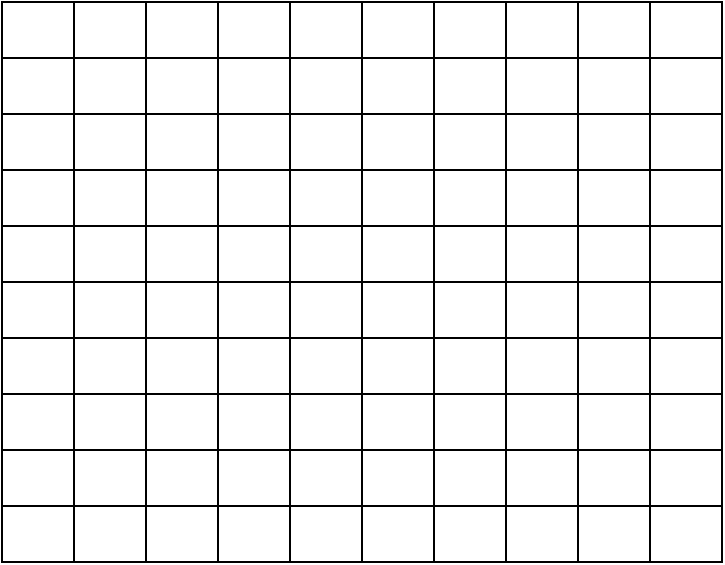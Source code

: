 <mxfile version="22.1.2" type="github">
  <diagram name="Страница — 1" id="kmeITi0ijy-9kRvaVtel">
    <mxGraphModel dx="956" dy="946" grid="1" gridSize="10" guides="1" tooltips="1" connect="1" arrows="1" fold="1" page="0" pageScale="1" pageWidth="827" pageHeight="1169" math="0" shadow="0">
      <root>
        <mxCell id="0" />
        <mxCell id="1" parent="0" />
        <mxCell id="2hiuAOLTdW-VBoG8UOYG-3" value="" style="childLayout=tableLayout;recursiveResize=0;shadow=0;fillColor=none;" vertex="1" parent="1">
          <mxGeometry x="80" y="-360" width="360" height="280" as="geometry" />
        </mxCell>
        <mxCell id="2hiuAOLTdW-VBoG8UOYG-4" value="" style="shape=tableRow;horizontal=0;startSize=0;swimlaneHead=0;swimlaneBody=0;top=0;left=0;bottom=0;right=0;dropTarget=0;collapsible=0;recursiveResize=0;expand=0;fontStyle=0;fillColor=none;strokeColor=inherit;" vertex="1" parent="2hiuAOLTdW-VBoG8UOYG-3">
          <mxGeometry width="360" height="28" as="geometry" />
        </mxCell>
        <mxCell id="2hiuAOLTdW-VBoG8UOYG-34" style="connectable=0;recursiveResize=0;strokeColor=inherit;fillColor=none;align=center;whiteSpace=wrap;html=1;" vertex="1" parent="2hiuAOLTdW-VBoG8UOYG-4">
          <mxGeometry width="36" height="28" as="geometry">
            <mxRectangle width="36" height="28" as="alternateBounds" />
          </mxGeometry>
        </mxCell>
        <mxCell id="2hiuAOLTdW-VBoG8UOYG-31" style="connectable=0;recursiveResize=0;strokeColor=inherit;fillColor=none;align=center;whiteSpace=wrap;html=1;" vertex="1" parent="2hiuAOLTdW-VBoG8UOYG-4">
          <mxGeometry x="36" width="36" height="28" as="geometry">
            <mxRectangle width="36" height="28" as="alternateBounds" />
          </mxGeometry>
        </mxCell>
        <mxCell id="2hiuAOLTdW-VBoG8UOYG-28" style="connectable=0;recursiveResize=0;strokeColor=inherit;fillColor=none;align=center;whiteSpace=wrap;html=1;" vertex="1" parent="2hiuAOLTdW-VBoG8UOYG-4">
          <mxGeometry x="72" width="36" height="28" as="geometry">
            <mxRectangle width="36" height="28" as="alternateBounds" />
          </mxGeometry>
        </mxCell>
        <mxCell id="2hiuAOLTdW-VBoG8UOYG-25" style="connectable=0;recursiveResize=0;strokeColor=inherit;fillColor=none;align=center;whiteSpace=wrap;html=1;" vertex="1" parent="2hiuAOLTdW-VBoG8UOYG-4">
          <mxGeometry x="108" width="36" height="28" as="geometry">
            <mxRectangle width="36" height="28" as="alternateBounds" />
          </mxGeometry>
        </mxCell>
        <mxCell id="2hiuAOLTdW-VBoG8UOYG-22" style="connectable=0;recursiveResize=0;strokeColor=inherit;fillColor=none;align=center;whiteSpace=wrap;html=1;" vertex="1" parent="2hiuAOLTdW-VBoG8UOYG-4">
          <mxGeometry x="144" width="36" height="28" as="geometry">
            <mxRectangle width="36" height="28" as="alternateBounds" />
          </mxGeometry>
        </mxCell>
        <mxCell id="2hiuAOLTdW-VBoG8UOYG-19" style="connectable=0;recursiveResize=0;strokeColor=inherit;fillColor=none;align=center;whiteSpace=wrap;html=1;" vertex="1" parent="2hiuAOLTdW-VBoG8UOYG-4">
          <mxGeometry x="180" width="36" height="28" as="geometry">
            <mxRectangle width="36" height="28" as="alternateBounds" />
          </mxGeometry>
        </mxCell>
        <mxCell id="2hiuAOLTdW-VBoG8UOYG-16" style="connectable=0;recursiveResize=0;strokeColor=inherit;fillColor=none;align=center;whiteSpace=wrap;html=1;" vertex="1" parent="2hiuAOLTdW-VBoG8UOYG-4">
          <mxGeometry x="216" width="36" height="28" as="geometry">
            <mxRectangle width="36" height="28" as="alternateBounds" />
          </mxGeometry>
        </mxCell>
        <mxCell id="2hiuAOLTdW-VBoG8UOYG-5" value="" style="connectable=0;recursiveResize=0;strokeColor=inherit;fillColor=none;align=center;whiteSpace=wrap;html=1;" vertex="1" parent="2hiuAOLTdW-VBoG8UOYG-4">
          <mxGeometry x="252" width="36" height="28" as="geometry">
            <mxRectangle width="36" height="28" as="alternateBounds" />
          </mxGeometry>
        </mxCell>
        <mxCell id="2hiuAOLTdW-VBoG8UOYG-6" value="" style="connectable=0;recursiveResize=0;strokeColor=inherit;fillColor=none;align=center;whiteSpace=wrap;html=1;" vertex="1" parent="2hiuAOLTdW-VBoG8UOYG-4">
          <mxGeometry x="288" width="36" height="28" as="geometry">
            <mxRectangle width="36" height="28" as="alternateBounds" />
          </mxGeometry>
        </mxCell>
        <mxCell id="2hiuAOLTdW-VBoG8UOYG-7" value="" style="connectable=0;recursiveResize=0;strokeColor=inherit;fillColor=none;align=center;whiteSpace=wrap;html=1;" vertex="1" parent="2hiuAOLTdW-VBoG8UOYG-4">
          <mxGeometry x="324" width="36" height="28" as="geometry">
            <mxRectangle width="36" height="28" as="alternateBounds" />
          </mxGeometry>
        </mxCell>
        <mxCell id="2hiuAOLTdW-VBoG8UOYG-8" style="shape=tableRow;horizontal=0;startSize=0;swimlaneHead=0;swimlaneBody=0;top=0;left=0;bottom=0;right=0;dropTarget=0;collapsible=0;recursiveResize=0;expand=0;fontStyle=0;fillColor=none;strokeColor=inherit;" vertex="1" parent="2hiuAOLTdW-VBoG8UOYG-3">
          <mxGeometry y="28" width="360" height="28" as="geometry" />
        </mxCell>
        <mxCell id="2hiuAOLTdW-VBoG8UOYG-35" style="connectable=0;recursiveResize=0;strokeColor=inherit;fillColor=none;align=center;whiteSpace=wrap;html=1;" vertex="1" parent="2hiuAOLTdW-VBoG8UOYG-8">
          <mxGeometry width="36" height="28" as="geometry">
            <mxRectangle width="36" height="28" as="alternateBounds" />
          </mxGeometry>
        </mxCell>
        <mxCell id="2hiuAOLTdW-VBoG8UOYG-32" style="connectable=0;recursiveResize=0;strokeColor=inherit;fillColor=none;align=center;whiteSpace=wrap;html=1;" vertex="1" parent="2hiuAOLTdW-VBoG8UOYG-8">
          <mxGeometry x="36" width="36" height="28" as="geometry">
            <mxRectangle width="36" height="28" as="alternateBounds" />
          </mxGeometry>
        </mxCell>
        <mxCell id="2hiuAOLTdW-VBoG8UOYG-29" style="connectable=0;recursiveResize=0;strokeColor=inherit;fillColor=none;align=center;whiteSpace=wrap;html=1;" vertex="1" parent="2hiuAOLTdW-VBoG8UOYG-8">
          <mxGeometry x="72" width="36" height="28" as="geometry">
            <mxRectangle width="36" height="28" as="alternateBounds" />
          </mxGeometry>
        </mxCell>
        <mxCell id="2hiuAOLTdW-VBoG8UOYG-26" style="connectable=0;recursiveResize=0;strokeColor=inherit;fillColor=none;align=center;whiteSpace=wrap;html=1;" vertex="1" parent="2hiuAOLTdW-VBoG8UOYG-8">
          <mxGeometry x="108" width="36" height="28" as="geometry">
            <mxRectangle width="36" height="28" as="alternateBounds" />
          </mxGeometry>
        </mxCell>
        <mxCell id="2hiuAOLTdW-VBoG8UOYG-23" style="connectable=0;recursiveResize=0;strokeColor=inherit;fillColor=none;align=center;whiteSpace=wrap;html=1;" vertex="1" parent="2hiuAOLTdW-VBoG8UOYG-8">
          <mxGeometry x="144" width="36" height="28" as="geometry">
            <mxRectangle width="36" height="28" as="alternateBounds" />
          </mxGeometry>
        </mxCell>
        <mxCell id="2hiuAOLTdW-VBoG8UOYG-20" style="connectable=0;recursiveResize=0;strokeColor=inherit;fillColor=none;align=center;whiteSpace=wrap;html=1;" vertex="1" parent="2hiuAOLTdW-VBoG8UOYG-8">
          <mxGeometry x="180" width="36" height="28" as="geometry">
            <mxRectangle width="36" height="28" as="alternateBounds" />
          </mxGeometry>
        </mxCell>
        <mxCell id="2hiuAOLTdW-VBoG8UOYG-17" style="connectable=0;recursiveResize=0;strokeColor=inherit;fillColor=none;align=center;whiteSpace=wrap;html=1;" vertex="1" parent="2hiuAOLTdW-VBoG8UOYG-8">
          <mxGeometry x="216" width="36" height="28" as="geometry">
            <mxRectangle width="36" height="28" as="alternateBounds" />
          </mxGeometry>
        </mxCell>
        <mxCell id="2hiuAOLTdW-VBoG8UOYG-9" value="" style="connectable=0;recursiveResize=0;strokeColor=inherit;fillColor=none;align=center;whiteSpace=wrap;html=1;" vertex="1" parent="2hiuAOLTdW-VBoG8UOYG-8">
          <mxGeometry x="252" width="36" height="28" as="geometry">
            <mxRectangle width="36" height="28" as="alternateBounds" />
          </mxGeometry>
        </mxCell>
        <mxCell id="2hiuAOLTdW-VBoG8UOYG-10" value="" style="connectable=0;recursiveResize=0;strokeColor=inherit;fillColor=none;align=center;whiteSpace=wrap;html=1;" vertex="1" parent="2hiuAOLTdW-VBoG8UOYG-8">
          <mxGeometry x="288" width="36" height="28" as="geometry">
            <mxRectangle width="36" height="28" as="alternateBounds" />
          </mxGeometry>
        </mxCell>
        <mxCell id="2hiuAOLTdW-VBoG8UOYG-11" value="" style="connectable=0;recursiveResize=0;strokeColor=inherit;fillColor=none;align=center;whiteSpace=wrap;html=1;" vertex="1" parent="2hiuAOLTdW-VBoG8UOYG-8">
          <mxGeometry x="324" width="36" height="28" as="geometry">
            <mxRectangle width="36" height="28" as="alternateBounds" />
          </mxGeometry>
        </mxCell>
        <mxCell id="2hiuAOLTdW-VBoG8UOYG-12" style="shape=tableRow;horizontal=0;startSize=0;swimlaneHead=0;swimlaneBody=0;top=0;left=0;bottom=0;right=0;dropTarget=0;collapsible=0;recursiveResize=0;expand=0;fontStyle=0;fillColor=none;strokeColor=inherit;" vertex="1" parent="2hiuAOLTdW-VBoG8UOYG-3">
          <mxGeometry y="56" width="360" height="28" as="geometry" />
        </mxCell>
        <mxCell id="2hiuAOLTdW-VBoG8UOYG-36" style="connectable=0;recursiveResize=0;strokeColor=inherit;fillColor=none;align=center;whiteSpace=wrap;html=1;" vertex="1" parent="2hiuAOLTdW-VBoG8UOYG-12">
          <mxGeometry width="36" height="28" as="geometry">
            <mxRectangle width="36" height="28" as="alternateBounds" />
          </mxGeometry>
        </mxCell>
        <mxCell id="2hiuAOLTdW-VBoG8UOYG-33" style="connectable=0;recursiveResize=0;strokeColor=inherit;fillColor=none;align=center;whiteSpace=wrap;html=1;" vertex="1" parent="2hiuAOLTdW-VBoG8UOYG-12">
          <mxGeometry x="36" width="36" height="28" as="geometry">
            <mxRectangle width="36" height="28" as="alternateBounds" />
          </mxGeometry>
        </mxCell>
        <mxCell id="2hiuAOLTdW-VBoG8UOYG-30" style="connectable=0;recursiveResize=0;strokeColor=inherit;fillColor=none;align=center;whiteSpace=wrap;html=1;" vertex="1" parent="2hiuAOLTdW-VBoG8UOYG-12">
          <mxGeometry x="72" width="36" height="28" as="geometry">
            <mxRectangle width="36" height="28" as="alternateBounds" />
          </mxGeometry>
        </mxCell>
        <mxCell id="2hiuAOLTdW-VBoG8UOYG-27" style="connectable=0;recursiveResize=0;strokeColor=inherit;fillColor=none;align=center;whiteSpace=wrap;html=1;" vertex="1" parent="2hiuAOLTdW-VBoG8UOYG-12">
          <mxGeometry x="108" width="36" height="28" as="geometry">
            <mxRectangle width="36" height="28" as="alternateBounds" />
          </mxGeometry>
        </mxCell>
        <mxCell id="2hiuAOLTdW-VBoG8UOYG-24" style="connectable=0;recursiveResize=0;strokeColor=inherit;fillColor=none;align=center;whiteSpace=wrap;html=1;" vertex="1" parent="2hiuAOLTdW-VBoG8UOYG-12">
          <mxGeometry x="144" width="36" height="28" as="geometry">
            <mxRectangle width="36" height="28" as="alternateBounds" />
          </mxGeometry>
        </mxCell>
        <mxCell id="2hiuAOLTdW-VBoG8UOYG-21" style="connectable=0;recursiveResize=0;strokeColor=inherit;fillColor=none;align=center;whiteSpace=wrap;html=1;" vertex="1" parent="2hiuAOLTdW-VBoG8UOYG-12">
          <mxGeometry x="180" width="36" height="28" as="geometry">
            <mxRectangle width="36" height="28" as="alternateBounds" />
          </mxGeometry>
        </mxCell>
        <mxCell id="2hiuAOLTdW-VBoG8UOYG-18" style="connectable=0;recursiveResize=0;strokeColor=inherit;fillColor=none;align=center;whiteSpace=wrap;html=1;" vertex="1" parent="2hiuAOLTdW-VBoG8UOYG-12">
          <mxGeometry x="216" width="36" height="28" as="geometry">
            <mxRectangle width="36" height="28" as="alternateBounds" />
          </mxGeometry>
        </mxCell>
        <mxCell id="2hiuAOLTdW-VBoG8UOYG-13" value="" style="connectable=0;recursiveResize=0;strokeColor=inherit;fillColor=none;align=center;whiteSpace=wrap;html=1;" vertex="1" parent="2hiuAOLTdW-VBoG8UOYG-12">
          <mxGeometry x="252" width="36" height="28" as="geometry">
            <mxRectangle width="36" height="28" as="alternateBounds" />
          </mxGeometry>
        </mxCell>
        <mxCell id="2hiuAOLTdW-VBoG8UOYG-14" value="" style="connectable=0;recursiveResize=0;strokeColor=inherit;fillColor=none;align=center;whiteSpace=wrap;html=1;" vertex="1" parent="2hiuAOLTdW-VBoG8UOYG-12">
          <mxGeometry x="288" width="36" height="28" as="geometry">
            <mxRectangle width="36" height="28" as="alternateBounds" />
          </mxGeometry>
        </mxCell>
        <mxCell id="2hiuAOLTdW-VBoG8UOYG-15" value="" style="connectable=0;recursiveResize=0;strokeColor=inherit;fillColor=none;align=center;whiteSpace=wrap;html=1;" vertex="1" parent="2hiuAOLTdW-VBoG8UOYG-12">
          <mxGeometry x="324" width="36" height="28" as="geometry">
            <mxRectangle width="36" height="28" as="alternateBounds" />
          </mxGeometry>
        </mxCell>
        <mxCell id="2hiuAOLTdW-VBoG8UOYG-37" style="shape=tableRow;horizontal=0;startSize=0;swimlaneHead=0;swimlaneBody=0;top=0;left=0;bottom=0;right=0;dropTarget=0;collapsible=0;recursiveResize=0;expand=0;fontStyle=0;fillColor=none;strokeColor=inherit;" vertex="1" parent="2hiuAOLTdW-VBoG8UOYG-3">
          <mxGeometry y="84" width="360" height="28" as="geometry" />
        </mxCell>
        <mxCell id="2hiuAOLTdW-VBoG8UOYG-38" style="connectable=0;recursiveResize=0;strokeColor=inherit;fillColor=none;align=center;whiteSpace=wrap;html=1;" vertex="1" parent="2hiuAOLTdW-VBoG8UOYG-37">
          <mxGeometry width="36" height="28" as="geometry">
            <mxRectangle width="36" height="28" as="alternateBounds" />
          </mxGeometry>
        </mxCell>
        <mxCell id="2hiuAOLTdW-VBoG8UOYG-39" style="connectable=0;recursiveResize=0;strokeColor=inherit;fillColor=none;align=center;whiteSpace=wrap;html=1;" vertex="1" parent="2hiuAOLTdW-VBoG8UOYG-37">
          <mxGeometry x="36" width="36" height="28" as="geometry">
            <mxRectangle width="36" height="28" as="alternateBounds" />
          </mxGeometry>
        </mxCell>
        <mxCell id="2hiuAOLTdW-VBoG8UOYG-40" style="connectable=0;recursiveResize=0;strokeColor=inherit;fillColor=none;align=center;whiteSpace=wrap;html=1;" vertex="1" parent="2hiuAOLTdW-VBoG8UOYG-37">
          <mxGeometry x="72" width="36" height="28" as="geometry">
            <mxRectangle width="36" height="28" as="alternateBounds" />
          </mxGeometry>
        </mxCell>
        <mxCell id="2hiuAOLTdW-VBoG8UOYG-41" style="connectable=0;recursiveResize=0;strokeColor=inherit;fillColor=none;align=center;whiteSpace=wrap;html=1;" vertex="1" parent="2hiuAOLTdW-VBoG8UOYG-37">
          <mxGeometry x="108" width="36" height="28" as="geometry">
            <mxRectangle width="36" height="28" as="alternateBounds" />
          </mxGeometry>
        </mxCell>
        <mxCell id="2hiuAOLTdW-VBoG8UOYG-42" style="connectable=0;recursiveResize=0;strokeColor=inherit;fillColor=none;align=center;whiteSpace=wrap;html=1;" vertex="1" parent="2hiuAOLTdW-VBoG8UOYG-37">
          <mxGeometry x="144" width="36" height="28" as="geometry">
            <mxRectangle width="36" height="28" as="alternateBounds" />
          </mxGeometry>
        </mxCell>
        <mxCell id="2hiuAOLTdW-VBoG8UOYG-43" style="connectable=0;recursiveResize=0;strokeColor=inherit;fillColor=none;align=center;whiteSpace=wrap;html=1;" vertex="1" parent="2hiuAOLTdW-VBoG8UOYG-37">
          <mxGeometry x="180" width="36" height="28" as="geometry">
            <mxRectangle width="36" height="28" as="alternateBounds" />
          </mxGeometry>
        </mxCell>
        <mxCell id="2hiuAOLTdW-VBoG8UOYG-44" style="connectable=0;recursiveResize=0;strokeColor=inherit;fillColor=none;align=center;whiteSpace=wrap;html=1;" vertex="1" parent="2hiuAOLTdW-VBoG8UOYG-37">
          <mxGeometry x="216" width="36" height="28" as="geometry">
            <mxRectangle width="36" height="28" as="alternateBounds" />
          </mxGeometry>
        </mxCell>
        <mxCell id="2hiuAOLTdW-VBoG8UOYG-45" style="connectable=0;recursiveResize=0;strokeColor=inherit;fillColor=none;align=center;whiteSpace=wrap;html=1;" vertex="1" parent="2hiuAOLTdW-VBoG8UOYG-37">
          <mxGeometry x="252" width="36" height="28" as="geometry">
            <mxRectangle width="36" height="28" as="alternateBounds" />
          </mxGeometry>
        </mxCell>
        <mxCell id="2hiuAOLTdW-VBoG8UOYG-46" style="connectable=0;recursiveResize=0;strokeColor=inherit;fillColor=none;align=center;whiteSpace=wrap;html=1;" vertex="1" parent="2hiuAOLTdW-VBoG8UOYG-37">
          <mxGeometry x="288" width="36" height="28" as="geometry">
            <mxRectangle width="36" height="28" as="alternateBounds" />
          </mxGeometry>
        </mxCell>
        <mxCell id="2hiuAOLTdW-VBoG8UOYG-47" style="connectable=0;recursiveResize=0;strokeColor=inherit;fillColor=none;align=center;whiteSpace=wrap;html=1;" vertex="1" parent="2hiuAOLTdW-VBoG8UOYG-37">
          <mxGeometry x="324" width="36" height="28" as="geometry">
            <mxRectangle width="36" height="28" as="alternateBounds" />
          </mxGeometry>
        </mxCell>
        <mxCell id="2hiuAOLTdW-VBoG8UOYG-48" style="shape=tableRow;horizontal=0;startSize=0;swimlaneHead=0;swimlaneBody=0;top=0;left=0;bottom=0;right=0;dropTarget=0;collapsible=0;recursiveResize=0;expand=0;fontStyle=0;fillColor=none;strokeColor=inherit;" vertex="1" parent="2hiuAOLTdW-VBoG8UOYG-3">
          <mxGeometry y="112" width="360" height="28" as="geometry" />
        </mxCell>
        <mxCell id="2hiuAOLTdW-VBoG8UOYG-49" style="connectable=0;recursiveResize=0;strokeColor=inherit;fillColor=none;align=center;whiteSpace=wrap;html=1;" vertex="1" parent="2hiuAOLTdW-VBoG8UOYG-48">
          <mxGeometry width="36" height="28" as="geometry">
            <mxRectangle width="36" height="28" as="alternateBounds" />
          </mxGeometry>
        </mxCell>
        <mxCell id="2hiuAOLTdW-VBoG8UOYG-50" style="connectable=0;recursiveResize=0;strokeColor=inherit;fillColor=none;align=center;whiteSpace=wrap;html=1;" vertex="1" parent="2hiuAOLTdW-VBoG8UOYG-48">
          <mxGeometry x="36" width="36" height="28" as="geometry">
            <mxRectangle width="36" height="28" as="alternateBounds" />
          </mxGeometry>
        </mxCell>
        <mxCell id="2hiuAOLTdW-VBoG8UOYG-51" style="connectable=0;recursiveResize=0;strokeColor=inherit;fillColor=none;align=center;whiteSpace=wrap;html=1;" vertex="1" parent="2hiuAOLTdW-VBoG8UOYG-48">
          <mxGeometry x="72" width="36" height="28" as="geometry">
            <mxRectangle width="36" height="28" as="alternateBounds" />
          </mxGeometry>
        </mxCell>
        <mxCell id="2hiuAOLTdW-VBoG8UOYG-52" style="connectable=0;recursiveResize=0;strokeColor=inherit;fillColor=none;align=center;whiteSpace=wrap;html=1;" vertex="1" parent="2hiuAOLTdW-VBoG8UOYG-48">
          <mxGeometry x="108" width="36" height="28" as="geometry">
            <mxRectangle width="36" height="28" as="alternateBounds" />
          </mxGeometry>
        </mxCell>
        <mxCell id="2hiuAOLTdW-VBoG8UOYG-53" style="connectable=0;recursiveResize=0;strokeColor=inherit;fillColor=none;align=center;whiteSpace=wrap;html=1;" vertex="1" parent="2hiuAOLTdW-VBoG8UOYG-48">
          <mxGeometry x="144" width="36" height="28" as="geometry">
            <mxRectangle width="36" height="28" as="alternateBounds" />
          </mxGeometry>
        </mxCell>
        <mxCell id="2hiuAOLTdW-VBoG8UOYG-54" style="connectable=0;recursiveResize=0;strokeColor=inherit;fillColor=none;align=center;whiteSpace=wrap;html=1;" vertex="1" parent="2hiuAOLTdW-VBoG8UOYG-48">
          <mxGeometry x="180" width="36" height="28" as="geometry">
            <mxRectangle width="36" height="28" as="alternateBounds" />
          </mxGeometry>
        </mxCell>
        <mxCell id="2hiuAOLTdW-VBoG8UOYG-55" style="connectable=0;recursiveResize=0;strokeColor=inherit;fillColor=none;align=center;whiteSpace=wrap;html=1;" vertex="1" parent="2hiuAOLTdW-VBoG8UOYG-48">
          <mxGeometry x="216" width="36" height="28" as="geometry">
            <mxRectangle width="36" height="28" as="alternateBounds" />
          </mxGeometry>
        </mxCell>
        <mxCell id="2hiuAOLTdW-VBoG8UOYG-56" style="connectable=0;recursiveResize=0;strokeColor=inherit;fillColor=none;align=center;whiteSpace=wrap;html=1;" vertex="1" parent="2hiuAOLTdW-VBoG8UOYG-48">
          <mxGeometry x="252" width="36" height="28" as="geometry">
            <mxRectangle width="36" height="28" as="alternateBounds" />
          </mxGeometry>
        </mxCell>
        <mxCell id="2hiuAOLTdW-VBoG8UOYG-57" style="connectable=0;recursiveResize=0;strokeColor=inherit;fillColor=none;align=center;whiteSpace=wrap;html=1;" vertex="1" parent="2hiuAOLTdW-VBoG8UOYG-48">
          <mxGeometry x="288" width="36" height="28" as="geometry">
            <mxRectangle width="36" height="28" as="alternateBounds" />
          </mxGeometry>
        </mxCell>
        <mxCell id="2hiuAOLTdW-VBoG8UOYG-58" style="connectable=0;recursiveResize=0;strokeColor=inherit;fillColor=none;align=center;whiteSpace=wrap;html=1;" vertex="1" parent="2hiuAOLTdW-VBoG8UOYG-48">
          <mxGeometry x="324" width="36" height="28" as="geometry">
            <mxRectangle width="36" height="28" as="alternateBounds" />
          </mxGeometry>
        </mxCell>
        <mxCell id="2hiuAOLTdW-VBoG8UOYG-59" style="shape=tableRow;horizontal=0;startSize=0;swimlaneHead=0;swimlaneBody=0;top=0;left=0;bottom=0;right=0;dropTarget=0;collapsible=0;recursiveResize=0;expand=0;fontStyle=0;fillColor=none;strokeColor=inherit;" vertex="1" parent="2hiuAOLTdW-VBoG8UOYG-3">
          <mxGeometry y="140" width="360" height="28" as="geometry" />
        </mxCell>
        <mxCell id="2hiuAOLTdW-VBoG8UOYG-60" style="connectable=0;recursiveResize=0;strokeColor=inherit;fillColor=none;align=center;whiteSpace=wrap;html=1;" vertex="1" parent="2hiuAOLTdW-VBoG8UOYG-59">
          <mxGeometry width="36" height="28" as="geometry">
            <mxRectangle width="36" height="28" as="alternateBounds" />
          </mxGeometry>
        </mxCell>
        <mxCell id="2hiuAOLTdW-VBoG8UOYG-61" style="connectable=0;recursiveResize=0;strokeColor=inherit;fillColor=none;align=center;whiteSpace=wrap;html=1;" vertex="1" parent="2hiuAOLTdW-VBoG8UOYG-59">
          <mxGeometry x="36" width="36" height="28" as="geometry">
            <mxRectangle width="36" height="28" as="alternateBounds" />
          </mxGeometry>
        </mxCell>
        <mxCell id="2hiuAOLTdW-VBoG8UOYG-62" style="connectable=0;recursiveResize=0;strokeColor=inherit;fillColor=none;align=center;whiteSpace=wrap;html=1;" vertex="1" parent="2hiuAOLTdW-VBoG8UOYG-59">
          <mxGeometry x="72" width="36" height="28" as="geometry">
            <mxRectangle width="36" height="28" as="alternateBounds" />
          </mxGeometry>
        </mxCell>
        <mxCell id="2hiuAOLTdW-VBoG8UOYG-63" style="connectable=0;recursiveResize=0;strokeColor=inherit;fillColor=none;align=center;whiteSpace=wrap;html=1;" vertex="1" parent="2hiuAOLTdW-VBoG8UOYG-59">
          <mxGeometry x="108" width="36" height="28" as="geometry">
            <mxRectangle width="36" height="28" as="alternateBounds" />
          </mxGeometry>
        </mxCell>
        <mxCell id="2hiuAOLTdW-VBoG8UOYG-64" style="connectable=0;recursiveResize=0;strokeColor=inherit;fillColor=none;align=center;whiteSpace=wrap;html=1;" vertex="1" parent="2hiuAOLTdW-VBoG8UOYG-59">
          <mxGeometry x="144" width="36" height="28" as="geometry">
            <mxRectangle width="36" height="28" as="alternateBounds" />
          </mxGeometry>
        </mxCell>
        <mxCell id="2hiuAOLTdW-VBoG8UOYG-65" style="connectable=0;recursiveResize=0;strokeColor=inherit;fillColor=none;align=center;whiteSpace=wrap;html=1;" vertex="1" parent="2hiuAOLTdW-VBoG8UOYG-59">
          <mxGeometry x="180" width="36" height="28" as="geometry">
            <mxRectangle width="36" height="28" as="alternateBounds" />
          </mxGeometry>
        </mxCell>
        <mxCell id="2hiuAOLTdW-VBoG8UOYG-66" style="connectable=0;recursiveResize=0;strokeColor=inherit;fillColor=none;align=center;whiteSpace=wrap;html=1;" vertex="1" parent="2hiuAOLTdW-VBoG8UOYG-59">
          <mxGeometry x="216" width="36" height="28" as="geometry">
            <mxRectangle width="36" height="28" as="alternateBounds" />
          </mxGeometry>
        </mxCell>
        <mxCell id="2hiuAOLTdW-VBoG8UOYG-67" style="connectable=0;recursiveResize=0;strokeColor=inherit;fillColor=none;align=center;whiteSpace=wrap;html=1;" vertex="1" parent="2hiuAOLTdW-VBoG8UOYG-59">
          <mxGeometry x="252" width="36" height="28" as="geometry">
            <mxRectangle width="36" height="28" as="alternateBounds" />
          </mxGeometry>
        </mxCell>
        <mxCell id="2hiuAOLTdW-VBoG8UOYG-68" style="connectable=0;recursiveResize=0;strokeColor=inherit;fillColor=none;align=center;whiteSpace=wrap;html=1;" vertex="1" parent="2hiuAOLTdW-VBoG8UOYG-59">
          <mxGeometry x="288" width="36" height="28" as="geometry">
            <mxRectangle width="36" height="28" as="alternateBounds" />
          </mxGeometry>
        </mxCell>
        <mxCell id="2hiuAOLTdW-VBoG8UOYG-69" style="connectable=0;recursiveResize=0;strokeColor=inherit;fillColor=none;align=center;whiteSpace=wrap;html=1;" vertex="1" parent="2hiuAOLTdW-VBoG8UOYG-59">
          <mxGeometry x="324" width="36" height="28" as="geometry">
            <mxRectangle width="36" height="28" as="alternateBounds" />
          </mxGeometry>
        </mxCell>
        <mxCell id="2hiuAOLTdW-VBoG8UOYG-70" style="shape=tableRow;horizontal=0;startSize=0;swimlaneHead=0;swimlaneBody=0;top=0;left=0;bottom=0;right=0;dropTarget=0;collapsible=0;recursiveResize=0;expand=0;fontStyle=0;fillColor=none;strokeColor=inherit;" vertex="1" parent="2hiuAOLTdW-VBoG8UOYG-3">
          <mxGeometry y="168" width="360" height="28" as="geometry" />
        </mxCell>
        <mxCell id="2hiuAOLTdW-VBoG8UOYG-71" style="connectable=0;recursiveResize=0;strokeColor=inherit;fillColor=none;align=center;whiteSpace=wrap;html=1;" vertex="1" parent="2hiuAOLTdW-VBoG8UOYG-70">
          <mxGeometry width="36" height="28" as="geometry">
            <mxRectangle width="36" height="28" as="alternateBounds" />
          </mxGeometry>
        </mxCell>
        <mxCell id="2hiuAOLTdW-VBoG8UOYG-72" style="connectable=0;recursiveResize=0;strokeColor=inherit;fillColor=none;align=center;whiteSpace=wrap;html=1;" vertex="1" parent="2hiuAOLTdW-VBoG8UOYG-70">
          <mxGeometry x="36" width="36" height="28" as="geometry">
            <mxRectangle width="36" height="28" as="alternateBounds" />
          </mxGeometry>
        </mxCell>
        <mxCell id="2hiuAOLTdW-VBoG8UOYG-73" style="connectable=0;recursiveResize=0;strokeColor=inherit;fillColor=none;align=center;whiteSpace=wrap;html=1;" vertex="1" parent="2hiuAOLTdW-VBoG8UOYG-70">
          <mxGeometry x="72" width="36" height="28" as="geometry">
            <mxRectangle width="36" height="28" as="alternateBounds" />
          </mxGeometry>
        </mxCell>
        <mxCell id="2hiuAOLTdW-VBoG8UOYG-74" style="connectable=0;recursiveResize=0;strokeColor=inherit;fillColor=none;align=center;whiteSpace=wrap;html=1;" vertex="1" parent="2hiuAOLTdW-VBoG8UOYG-70">
          <mxGeometry x="108" width="36" height="28" as="geometry">
            <mxRectangle width="36" height="28" as="alternateBounds" />
          </mxGeometry>
        </mxCell>
        <mxCell id="2hiuAOLTdW-VBoG8UOYG-75" style="connectable=0;recursiveResize=0;strokeColor=inherit;fillColor=none;align=center;whiteSpace=wrap;html=1;" vertex="1" parent="2hiuAOLTdW-VBoG8UOYG-70">
          <mxGeometry x="144" width="36" height="28" as="geometry">
            <mxRectangle width="36" height="28" as="alternateBounds" />
          </mxGeometry>
        </mxCell>
        <mxCell id="2hiuAOLTdW-VBoG8UOYG-76" style="connectable=0;recursiveResize=0;strokeColor=inherit;fillColor=none;align=center;whiteSpace=wrap;html=1;" vertex="1" parent="2hiuAOLTdW-VBoG8UOYG-70">
          <mxGeometry x="180" width="36" height="28" as="geometry">
            <mxRectangle width="36" height="28" as="alternateBounds" />
          </mxGeometry>
        </mxCell>
        <mxCell id="2hiuAOLTdW-VBoG8UOYG-77" style="connectable=0;recursiveResize=0;strokeColor=inherit;fillColor=none;align=center;whiteSpace=wrap;html=1;" vertex="1" parent="2hiuAOLTdW-VBoG8UOYG-70">
          <mxGeometry x="216" width="36" height="28" as="geometry">
            <mxRectangle width="36" height="28" as="alternateBounds" />
          </mxGeometry>
        </mxCell>
        <mxCell id="2hiuAOLTdW-VBoG8UOYG-78" style="connectable=0;recursiveResize=0;strokeColor=inherit;fillColor=none;align=center;whiteSpace=wrap;html=1;" vertex="1" parent="2hiuAOLTdW-VBoG8UOYG-70">
          <mxGeometry x="252" width="36" height="28" as="geometry">
            <mxRectangle width="36" height="28" as="alternateBounds" />
          </mxGeometry>
        </mxCell>
        <mxCell id="2hiuAOLTdW-VBoG8UOYG-79" style="connectable=0;recursiveResize=0;strokeColor=inherit;fillColor=none;align=center;whiteSpace=wrap;html=1;" vertex="1" parent="2hiuAOLTdW-VBoG8UOYG-70">
          <mxGeometry x="288" width="36" height="28" as="geometry">
            <mxRectangle width="36" height="28" as="alternateBounds" />
          </mxGeometry>
        </mxCell>
        <mxCell id="2hiuAOLTdW-VBoG8UOYG-80" style="connectable=0;recursiveResize=0;strokeColor=inherit;fillColor=none;align=center;whiteSpace=wrap;html=1;" vertex="1" parent="2hiuAOLTdW-VBoG8UOYG-70">
          <mxGeometry x="324" width="36" height="28" as="geometry">
            <mxRectangle width="36" height="28" as="alternateBounds" />
          </mxGeometry>
        </mxCell>
        <mxCell id="2hiuAOLTdW-VBoG8UOYG-81" style="shape=tableRow;horizontal=0;startSize=0;swimlaneHead=0;swimlaneBody=0;top=0;left=0;bottom=0;right=0;dropTarget=0;collapsible=0;recursiveResize=0;expand=0;fontStyle=0;fillColor=none;strokeColor=inherit;" vertex="1" parent="2hiuAOLTdW-VBoG8UOYG-3">
          <mxGeometry y="196" width="360" height="28" as="geometry" />
        </mxCell>
        <mxCell id="2hiuAOLTdW-VBoG8UOYG-82" style="connectable=0;recursiveResize=0;strokeColor=inherit;fillColor=none;align=center;whiteSpace=wrap;html=1;" vertex="1" parent="2hiuAOLTdW-VBoG8UOYG-81">
          <mxGeometry width="36" height="28" as="geometry">
            <mxRectangle width="36" height="28" as="alternateBounds" />
          </mxGeometry>
        </mxCell>
        <mxCell id="2hiuAOLTdW-VBoG8UOYG-83" style="connectable=0;recursiveResize=0;strokeColor=inherit;fillColor=none;align=center;whiteSpace=wrap;html=1;" vertex="1" parent="2hiuAOLTdW-VBoG8UOYG-81">
          <mxGeometry x="36" width="36" height="28" as="geometry">
            <mxRectangle width="36" height="28" as="alternateBounds" />
          </mxGeometry>
        </mxCell>
        <mxCell id="2hiuAOLTdW-VBoG8UOYG-84" style="connectable=0;recursiveResize=0;strokeColor=inherit;fillColor=none;align=center;whiteSpace=wrap;html=1;" vertex="1" parent="2hiuAOLTdW-VBoG8UOYG-81">
          <mxGeometry x="72" width="36" height="28" as="geometry">
            <mxRectangle width="36" height="28" as="alternateBounds" />
          </mxGeometry>
        </mxCell>
        <mxCell id="2hiuAOLTdW-VBoG8UOYG-85" style="connectable=0;recursiveResize=0;strokeColor=inherit;fillColor=none;align=center;whiteSpace=wrap;html=1;" vertex="1" parent="2hiuAOLTdW-VBoG8UOYG-81">
          <mxGeometry x="108" width="36" height="28" as="geometry">
            <mxRectangle width="36" height="28" as="alternateBounds" />
          </mxGeometry>
        </mxCell>
        <mxCell id="2hiuAOLTdW-VBoG8UOYG-86" style="connectable=0;recursiveResize=0;strokeColor=inherit;fillColor=none;align=center;whiteSpace=wrap;html=1;" vertex="1" parent="2hiuAOLTdW-VBoG8UOYG-81">
          <mxGeometry x="144" width="36" height="28" as="geometry">
            <mxRectangle width="36" height="28" as="alternateBounds" />
          </mxGeometry>
        </mxCell>
        <mxCell id="2hiuAOLTdW-VBoG8UOYG-87" style="connectable=0;recursiveResize=0;strokeColor=inherit;fillColor=none;align=center;whiteSpace=wrap;html=1;" vertex="1" parent="2hiuAOLTdW-VBoG8UOYG-81">
          <mxGeometry x="180" width="36" height="28" as="geometry">
            <mxRectangle width="36" height="28" as="alternateBounds" />
          </mxGeometry>
        </mxCell>
        <mxCell id="2hiuAOLTdW-VBoG8UOYG-88" style="connectable=0;recursiveResize=0;strokeColor=inherit;fillColor=none;align=center;whiteSpace=wrap;html=1;" vertex="1" parent="2hiuAOLTdW-VBoG8UOYG-81">
          <mxGeometry x="216" width="36" height="28" as="geometry">
            <mxRectangle width="36" height="28" as="alternateBounds" />
          </mxGeometry>
        </mxCell>
        <mxCell id="2hiuAOLTdW-VBoG8UOYG-89" style="connectable=0;recursiveResize=0;strokeColor=inherit;fillColor=none;align=center;whiteSpace=wrap;html=1;" vertex="1" parent="2hiuAOLTdW-VBoG8UOYG-81">
          <mxGeometry x="252" width="36" height="28" as="geometry">
            <mxRectangle width="36" height="28" as="alternateBounds" />
          </mxGeometry>
        </mxCell>
        <mxCell id="2hiuAOLTdW-VBoG8UOYG-90" style="connectable=0;recursiveResize=0;strokeColor=inherit;fillColor=none;align=center;whiteSpace=wrap;html=1;" vertex="1" parent="2hiuAOLTdW-VBoG8UOYG-81">
          <mxGeometry x="288" width="36" height="28" as="geometry">
            <mxRectangle width="36" height="28" as="alternateBounds" />
          </mxGeometry>
        </mxCell>
        <mxCell id="2hiuAOLTdW-VBoG8UOYG-91" style="connectable=0;recursiveResize=0;strokeColor=inherit;fillColor=none;align=center;whiteSpace=wrap;html=1;" vertex="1" parent="2hiuAOLTdW-VBoG8UOYG-81">
          <mxGeometry x="324" width="36" height="28" as="geometry">
            <mxRectangle width="36" height="28" as="alternateBounds" />
          </mxGeometry>
        </mxCell>
        <mxCell id="2hiuAOLTdW-VBoG8UOYG-92" style="shape=tableRow;horizontal=0;startSize=0;swimlaneHead=0;swimlaneBody=0;top=0;left=0;bottom=0;right=0;dropTarget=0;collapsible=0;recursiveResize=0;expand=0;fontStyle=0;fillColor=none;strokeColor=inherit;" vertex="1" parent="2hiuAOLTdW-VBoG8UOYG-3">
          <mxGeometry y="224" width="360" height="28" as="geometry" />
        </mxCell>
        <mxCell id="2hiuAOLTdW-VBoG8UOYG-93" style="connectable=0;recursiveResize=0;strokeColor=inherit;fillColor=none;align=center;whiteSpace=wrap;html=1;" vertex="1" parent="2hiuAOLTdW-VBoG8UOYG-92">
          <mxGeometry width="36" height="28" as="geometry">
            <mxRectangle width="36" height="28" as="alternateBounds" />
          </mxGeometry>
        </mxCell>
        <mxCell id="2hiuAOLTdW-VBoG8UOYG-94" style="connectable=0;recursiveResize=0;strokeColor=inherit;fillColor=none;align=center;whiteSpace=wrap;html=1;" vertex="1" parent="2hiuAOLTdW-VBoG8UOYG-92">
          <mxGeometry x="36" width="36" height="28" as="geometry">
            <mxRectangle width="36" height="28" as="alternateBounds" />
          </mxGeometry>
        </mxCell>
        <mxCell id="2hiuAOLTdW-VBoG8UOYG-95" style="connectable=0;recursiveResize=0;strokeColor=inherit;fillColor=none;align=center;whiteSpace=wrap;html=1;" vertex="1" parent="2hiuAOLTdW-VBoG8UOYG-92">
          <mxGeometry x="72" width="36" height="28" as="geometry">
            <mxRectangle width="36" height="28" as="alternateBounds" />
          </mxGeometry>
        </mxCell>
        <mxCell id="2hiuAOLTdW-VBoG8UOYG-96" style="connectable=0;recursiveResize=0;strokeColor=inherit;fillColor=none;align=center;whiteSpace=wrap;html=1;" vertex="1" parent="2hiuAOLTdW-VBoG8UOYG-92">
          <mxGeometry x="108" width="36" height="28" as="geometry">
            <mxRectangle width="36" height="28" as="alternateBounds" />
          </mxGeometry>
        </mxCell>
        <mxCell id="2hiuAOLTdW-VBoG8UOYG-97" style="connectable=0;recursiveResize=0;strokeColor=inherit;fillColor=none;align=center;whiteSpace=wrap;html=1;" vertex="1" parent="2hiuAOLTdW-VBoG8UOYG-92">
          <mxGeometry x="144" width="36" height="28" as="geometry">
            <mxRectangle width="36" height="28" as="alternateBounds" />
          </mxGeometry>
        </mxCell>
        <mxCell id="2hiuAOLTdW-VBoG8UOYG-98" style="connectable=0;recursiveResize=0;strokeColor=inherit;fillColor=none;align=center;whiteSpace=wrap;html=1;" vertex="1" parent="2hiuAOLTdW-VBoG8UOYG-92">
          <mxGeometry x="180" width="36" height="28" as="geometry">
            <mxRectangle width="36" height="28" as="alternateBounds" />
          </mxGeometry>
        </mxCell>
        <mxCell id="2hiuAOLTdW-VBoG8UOYG-99" style="connectable=0;recursiveResize=0;strokeColor=inherit;fillColor=none;align=center;whiteSpace=wrap;html=1;" vertex="1" parent="2hiuAOLTdW-VBoG8UOYG-92">
          <mxGeometry x="216" width="36" height="28" as="geometry">
            <mxRectangle width="36" height="28" as="alternateBounds" />
          </mxGeometry>
        </mxCell>
        <mxCell id="2hiuAOLTdW-VBoG8UOYG-100" style="connectable=0;recursiveResize=0;strokeColor=inherit;fillColor=none;align=center;whiteSpace=wrap;html=1;" vertex="1" parent="2hiuAOLTdW-VBoG8UOYG-92">
          <mxGeometry x="252" width="36" height="28" as="geometry">
            <mxRectangle width="36" height="28" as="alternateBounds" />
          </mxGeometry>
        </mxCell>
        <mxCell id="2hiuAOLTdW-VBoG8UOYG-101" style="connectable=0;recursiveResize=0;strokeColor=inherit;fillColor=none;align=center;whiteSpace=wrap;html=1;" vertex="1" parent="2hiuAOLTdW-VBoG8UOYG-92">
          <mxGeometry x="288" width="36" height="28" as="geometry">
            <mxRectangle width="36" height="28" as="alternateBounds" />
          </mxGeometry>
        </mxCell>
        <mxCell id="2hiuAOLTdW-VBoG8UOYG-102" style="connectable=0;recursiveResize=0;strokeColor=inherit;fillColor=none;align=center;whiteSpace=wrap;html=1;" vertex="1" parent="2hiuAOLTdW-VBoG8UOYG-92">
          <mxGeometry x="324" width="36" height="28" as="geometry">
            <mxRectangle width="36" height="28" as="alternateBounds" />
          </mxGeometry>
        </mxCell>
        <mxCell id="2hiuAOLTdW-VBoG8UOYG-103" style="shape=tableRow;horizontal=0;startSize=0;swimlaneHead=0;swimlaneBody=0;top=0;left=0;bottom=0;right=0;dropTarget=0;collapsible=0;recursiveResize=0;expand=0;fontStyle=0;fillColor=none;strokeColor=inherit;" vertex="1" parent="2hiuAOLTdW-VBoG8UOYG-3">
          <mxGeometry y="252" width="360" height="28" as="geometry" />
        </mxCell>
        <mxCell id="2hiuAOLTdW-VBoG8UOYG-104" style="connectable=0;recursiveResize=0;strokeColor=inherit;fillColor=none;align=center;whiteSpace=wrap;html=1;" vertex="1" parent="2hiuAOLTdW-VBoG8UOYG-103">
          <mxGeometry width="36" height="28" as="geometry">
            <mxRectangle width="36" height="28" as="alternateBounds" />
          </mxGeometry>
        </mxCell>
        <mxCell id="2hiuAOLTdW-VBoG8UOYG-105" style="connectable=0;recursiveResize=0;strokeColor=inherit;fillColor=none;align=center;whiteSpace=wrap;html=1;" vertex="1" parent="2hiuAOLTdW-VBoG8UOYG-103">
          <mxGeometry x="36" width="36" height="28" as="geometry">
            <mxRectangle width="36" height="28" as="alternateBounds" />
          </mxGeometry>
        </mxCell>
        <mxCell id="2hiuAOLTdW-VBoG8UOYG-106" style="connectable=0;recursiveResize=0;strokeColor=inherit;fillColor=none;align=center;whiteSpace=wrap;html=1;" vertex="1" parent="2hiuAOLTdW-VBoG8UOYG-103">
          <mxGeometry x="72" width="36" height="28" as="geometry">
            <mxRectangle width="36" height="28" as="alternateBounds" />
          </mxGeometry>
        </mxCell>
        <mxCell id="2hiuAOLTdW-VBoG8UOYG-107" style="connectable=0;recursiveResize=0;strokeColor=inherit;fillColor=none;align=center;whiteSpace=wrap;html=1;" vertex="1" parent="2hiuAOLTdW-VBoG8UOYG-103">
          <mxGeometry x="108" width="36" height="28" as="geometry">
            <mxRectangle width="36" height="28" as="alternateBounds" />
          </mxGeometry>
        </mxCell>
        <mxCell id="2hiuAOLTdW-VBoG8UOYG-108" style="connectable=0;recursiveResize=0;strokeColor=inherit;fillColor=none;align=center;whiteSpace=wrap;html=1;" vertex="1" parent="2hiuAOLTdW-VBoG8UOYG-103">
          <mxGeometry x="144" width="36" height="28" as="geometry">
            <mxRectangle width="36" height="28" as="alternateBounds" />
          </mxGeometry>
        </mxCell>
        <mxCell id="2hiuAOLTdW-VBoG8UOYG-109" style="connectable=0;recursiveResize=0;strokeColor=inherit;fillColor=none;align=center;whiteSpace=wrap;html=1;" vertex="1" parent="2hiuAOLTdW-VBoG8UOYG-103">
          <mxGeometry x="180" width="36" height="28" as="geometry">
            <mxRectangle width="36" height="28" as="alternateBounds" />
          </mxGeometry>
        </mxCell>
        <mxCell id="2hiuAOLTdW-VBoG8UOYG-110" style="connectable=0;recursiveResize=0;strokeColor=inherit;fillColor=none;align=center;whiteSpace=wrap;html=1;" vertex="1" parent="2hiuAOLTdW-VBoG8UOYG-103">
          <mxGeometry x="216" width="36" height="28" as="geometry">
            <mxRectangle width="36" height="28" as="alternateBounds" />
          </mxGeometry>
        </mxCell>
        <mxCell id="2hiuAOLTdW-VBoG8UOYG-111" style="connectable=0;recursiveResize=0;strokeColor=inherit;fillColor=none;align=center;whiteSpace=wrap;html=1;" vertex="1" parent="2hiuAOLTdW-VBoG8UOYG-103">
          <mxGeometry x="252" width="36" height="28" as="geometry">
            <mxRectangle width="36" height="28" as="alternateBounds" />
          </mxGeometry>
        </mxCell>
        <mxCell id="2hiuAOLTdW-VBoG8UOYG-112" style="connectable=0;recursiveResize=0;strokeColor=inherit;fillColor=none;align=center;whiteSpace=wrap;html=1;" vertex="1" parent="2hiuAOLTdW-VBoG8UOYG-103">
          <mxGeometry x="288" width="36" height="28" as="geometry">
            <mxRectangle width="36" height="28" as="alternateBounds" />
          </mxGeometry>
        </mxCell>
        <mxCell id="2hiuAOLTdW-VBoG8UOYG-113" style="connectable=0;recursiveResize=0;strokeColor=inherit;fillColor=none;align=center;whiteSpace=wrap;html=1;" vertex="1" parent="2hiuAOLTdW-VBoG8UOYG-103">
          <mxGeometry x="324" width="36" height="28" as="geometry">
            <mxRectangle width="36" height="28" as="alternateBounds" />
          </mxGeometry>
        </mxCell>
      </root>
    </mxGraphModel>
  </diagram>
</mxfile>
